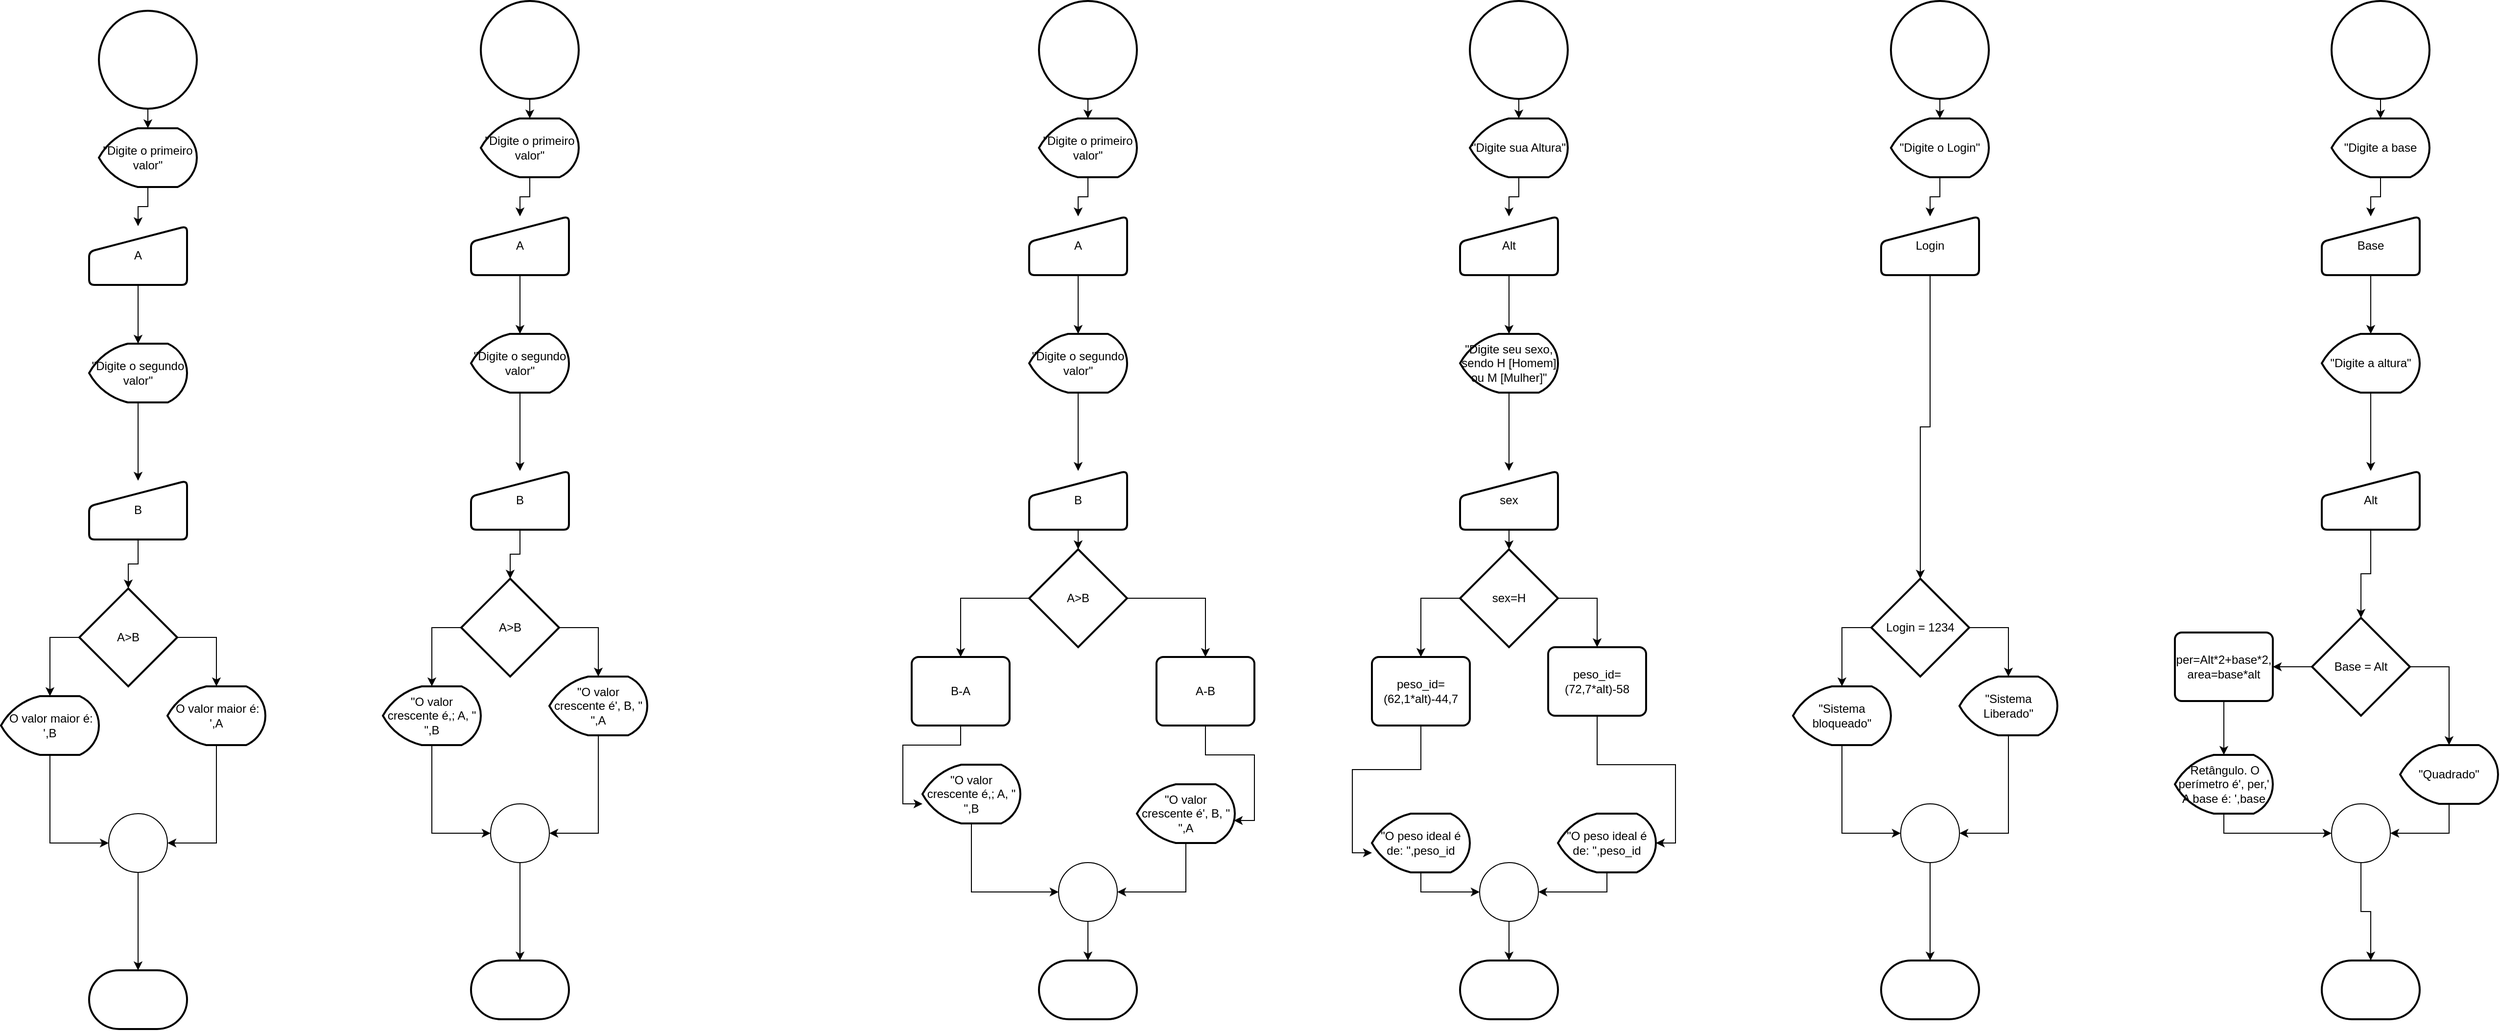 <mxfile version="23.1.7" type="device">
  <diagram name="Página-1" id="fMDDbwUdjOjzh3u4WXqr">
    <mxGraphModel dx="1674" dy="1941" grid="1" gridSize="10" guides="1" tooltips="1" connect="1" arrows="1" fold="1" page="1" pageScale="1" pageWidth="827" pageHeight="1169" math="0" shadow="0">
      <root>
        <mxCell id="0" />
        <mxCell id="1" parent="0" />
        <mxCell id="_x3JNgybKmxFGvnp2Syr-14" style="edgeStyle=orthogonalEdgeStyle;rounded=0;orthogonalLoop=1;jettySize=auto;html=1;" edge="1" parent="1" source="_x3JNgybKmxFGvnp2Syr-3" target="_x3JNgybKmxFGvnp2Syr-4">
          <mxGeometry relative="1" as="geometry" />
        </mxCell>
        <mxCell id="_x3JNgybKmxFGvnp2Syr-3" value="" style="strokeWidth=2;html=1;shape=mxgraph.flowchart.start_2;whiteSpace=wrap;" vertex="1" parent="1">
          <mxGeometry x="300" y="10" width="100" height="100" as="geometry" />
        </mxCell>
        <mxCell id="_x3JNgybKmxFGvnp2Syr-15" style="edgeStyle=orthogonalEdgeStyle;rounded=0;orthogonalLoop=1;jettySize=auto;html=1;entryX=0.5;entryY=0;entryDx=0;entryDy=0;exitX=0.5;exitY=1;exitDx=0;exitDy=0;exitPerimeter=0;" edge="1" parent="1" source="_x3JNgybKmxFGvnp2Syr-4" target="_x3JNgybKmxFGvnp2Syr-5">
          <mxGeometry relative="1" as="geometry" />
        </mxCell>
        <mxCell id="_x3JNgybKmxFGvnp2Syr-4" value="&quot;Digite o primeiro valor&quot;" style="strokeWidth=2;html=1;shape=mxgraph.flowchart.display;whiteSpace=wrap;" vertex="1" parent="1">
          <mxGeometry x="300" y="130" width="100" height="60" as="geometry" />
        </mxCell>
        <mxCell id="_x3JNgybKmxFGvnp2Syr-16" style="edgeStyle=orthogonalEdgeStyle;rounded=0;orthogonalLoop=1;jettySize=auto;html=1;exitX=0.5;exitY=1;exitDx=0;exitDy=0;" edge="1" parent="1" source="_x3JNgybKmxFGvnp2Syr-5" target="_x3JNgybKmxFGvnp2Syr-6">
          <mxGeometry relative="1" as="geometry" />
        </mxCell>
        <mxCell id="_x3JNgybKmxFGvnp2Syr-5" value="A" style="html=1;strokeWidth=2;shape=manualInput;whiteSpace=wrap;rounded=1;size=26;arcSize=11;" vertex="1" parent="1">
          <mxGeometry x="290" y="230" width="100" height="60" as="geometry" />
        </mxCell>
        <mxCell id="_x3JNgybKmxFGvnp2Syr-17" style="edgeStyle=orthogonalEdgeStyle;rounded=0;orthogonalLoop=1;jettySize=auto;html=1;entryX=0.5;entryY=0;entryDx=0;entryDy=0;exitX=0.5;exitY=1;exitDx=0;exitDy=0;exitPerimeter=0;" edge="1" parent="1" source="_x3JNgybKmxFGvnp2Syr-6" target="_x3JNgybKmxFGvnp2Syr-7">
          <mxGeometry relative="1" as="geometry" />
        </mxCell>
        <mxCell id="_x3JNgybKmxFGvnp2Syr-6" value="&quot;Digite o segundo &lt;br&gt;valor&quot;" style="strokeWidth=2;html=1;shape=mxgraph.flowchart.display;whiteSpace=wrap;" vertex="1" parent="1">
          <mxGeometry x="290" y="350" width="100" height="60" as="geometry" />
        </mxCell>
        <mxCell id="_x3JNgybKmxFGvnp2Syr-7" value="B" style="html=1;strokeWidth=2;shape=manualInput;whiteSpace=wrap;rounded=1;size=26;arcSize=11;" vertex="1" parent="1">
          <mxGeometry x="290" y="490" width="100" height="60" as="geometry" />
        </mxCell>
        <mxCell id="_x3JNgybKmxFGvnp2Syr-8" value="A&amp;gt;B" style="strokeWidth=2;html=1;shape=mxgraph.flowchart.decision;whiteSpace=wrap;" vertex="1" parent="1">
          <mxGeometry x="280" y="600" width="100" height="100" as="geometry" />
        </mxCell>
        <mxCell id="_x3JNgybKmxFGvnp2Syr-9" value="&#39;O valor maior é: &#39;,A" style="strokeWidth=2;html=1;shape=mxgraph.flowchart.display;whiteSpace=wrap;" vertex="1" parent="1">
          <mxGeometry x="370" y="700" width="100" height="60" as="geometry" />
        </mxCell>
        <mxCell id="_x3JNgybKmxFGvnp2Syr-10" value="&#39;O valor maior é: &#39;,B" style="strokeWidth=2;html=1;shape=mxgraph.flowchart.display;whiteSpace=wrap;" vertex="1" parent="1">
          <mxGeometry x="200" y="710" width="100" height="60" as="geometry" />
        </mxCell>
        <mxCell id="_x3JNgybKmxFGvnp2Syr-23" style="edgeStyle=orthogonalEdgeStyle;rounded=0;orthogonalLoop=1;jettySize=auto;html=1;" edge="1" parent="1" source="_x3JNgybKmxFGvnp2Syr-11" target="_x3JNgybKmxFGvnp2Syr-12">
          <mxGeometry relative="1" as="geometry" />
        </mxCell>
        <mxCell id="_x3JNgybKmxFGvnp2Syr-11" value="" style="verticalLabelPosition=bottom;verticalAlign=top;html=1;shape=mxgraph.flowchart.on-page_reference;" vertex="1" parent="1">
          <mxGeometry x="310" y="830" width="60" height="60" as="geometry" />
        </mxCell>
        <mxCell id="_x3JNgybKmxFGvnp2Syr-12" value="" style="strokeWidth=2;html=1;shape=mxgraph.flowchart.terminator;whiteSpace=wrap;" vertex="1" parent="1">
          <mxGeometry x="290" y="990" width="100" height="60" as="geometry" />
        </mxCell>
        <mxCell id="_x3JNgybKmxFGvnp2Syr-18" style="edgeStyle=orthogonalEdgeStyle;rounded=0;orthogonalLoop=1;jettySize=auto;html=1;entryX=0.5;entryY=0;entryDx=0;entryDy=0;entryPerimeter=0;" edge="1" parent="1" source="_x3JNgybKmxFGvnp2Syr-7" target="_x3JNgybKmxFGvnp2Syr-8">
          <mxGeometry relative="1" as="geometry" />
        </mxCell>
        <mxCell id="_x3JNgybKmxFGvnp2Syr-19" style="edgeStyle=orthogonalEdgeStyle;rounded=0;orthogonalLoop=1;jettySize=auto;html=1;entryX=0.5;entryY=0;entryDx=0;entryDy=0;entryPerimeter=0;exitX=0;exitY=0.5;exitDx=0;exitDy=0;exitPerimeter=0;" edge="1" parent="1" source="_x3JNgybKmxFGvnp2Syr-8" target="_x3JNgybKmxFGvnp2Syr-10">
          <mxGeometry relative="1" as="geometry" />
        </mxCell>
        <mxCell id="_x3JNgybKmxFGvnp2Syr-20" style="edgeStyle=orthogonalEdgeStyle;rounded=0;orthogonalLoop=1;jettySize=auto;html=1;entryX=0.5;entryY=0;entryDx=0;entryDy=0;entryPerimeter=0;exitX=1;exitY=0.5;exitDx=0;exitDy=0;exitPerimeter=0;" edge="1" parent="1" source="_x3JNgybKmxFGvnp2Syr-8" target="_x3JNgybKmxFGvnp2Syr-9">
          <mxGeometry relative="1" as="geometry" />
        </mxCell>
        <mxCell id="_x3JNgybKmxFGvnp2Syr-21" style="edgeStyle=orthogonalEdgeStyle;rounded=0;orthogonalLoop=1;jettySize=auto;html=1;entryX=1;entryY=0.5;entryDx=0;entryDy=0;entryPerimeter=0;exitX=0.5;exitY=1;exitDx=0;exitDy=0;exitPerimeter=0;" edge="1" parent="1" source="_x3JNgybKmxFGvnp2Syr-9" target="_x3JNgybKmxFGvnp2Syr-11">
          <mxGeometry relative="1" as="geometry" />
        </mxCell>
        <mxCell id="_x3JNgybKmxFGvnp2Syr-22" style="edgeStyle=orthogonalEdgeStyle;rounded=0;orthogonalLoop=1;jettySize=auto;html=1;entryX=0;entryY=0.5;entryDx=0;entryDy=0;entryPerimeter=0;exitX=0.5;exitY=1;exitDx=0;exitDy=0;exitPerimeter=0;" edge="1" parent="1" source="_x3JNgybKmxFGvnp2Syr-10" target="_x3JNgybKmxFGvnp2Syr-11">
          <mxGeometry relative="1" as="geometry" />
        </mxCell>
        <mxCell id="_x3JNgybKmxFGvnp2Syr-26" style="edgeStyle=orthogonalEdgeStyle;rounded=0;orthogonalLoop=1;jettySize=auto;html=1;" edge="1" parent="1" source="_x3JNgybKmxFGvnp2Syr-27" target="_x3JNgybKmxFGvnp2Syr-29">
          <mxGeometry relative="1" as="geometry" />
        </mxCell>
        <mxCell id="_x3JNgybKmxFGvnp2Syr-27" value="" style="strokeWidth=2;html=1;shape=mxgraph.flowchart.start_2;whiteSpace=wrap;" vertex="1" parent="1">
          <mxGeometry x="690" width="100" height="100" as="geometry" />
        </mxCell>
        <mxCell id="_x3JNgybKmxFGvnp2Syr-28" style="edgeStyle=orthogonalEdgeStyle;rounded=0;orthogonalLoop=1;jettySize=auto;html=1;entryX=0.5;entryY=0;entryDx=0;entryDy=0;exitX=0.5;exitY=1;exitDx=0;exitDy=0;exitPerimeter=0;" edge="1" parent="1" source="_x3JNgybKmxFGvnp2Syr-29" target="_x3JNgybKmxFGvnp2Syr-31">
          <mxGeometry relative="1" as="geometry" />
        </mxCell>
        <mxCell id="_x3JNgybKmxFGvnp2Syr-29" value="&quot;Digite o primeiro valor&quot;" style="strokeWidth=2;html=1;shape=mxgraph.flowchart.display;whiteSpace=wrap;" vertex="1" parent="1">
          <mxGeometry x="690" y="120" width="100" height="60" as="geometry" />
        </mxCell>
        <mxCell id="_x3JNgybKmxFGvnp2Syr-30" style="edgeStyle=orthogonalEdgeStyle;rounded=0;orthogonalLoop=1;jettySize=auto;html=1;exitX=0.5;exitY=1;exitDx=0;exitDy=0;" edge="1" parent="1" source="_x3JNgybKmxFGvnp2Syr-31" target="_x3JNgybKmxFGvnp2Syr-33">
          <mxGeometry relative="1" as="geometry" />
        </mxCell>
        <mxCell id="_x3JNgybKmxFGvnp2Syr-31" value="A" style="html=1;strokeWidth=2;shape=manualInput;whiteSpace=wrap;rounded=1;size=26;arcSize=11;" vertex="1" parent="1">
          <mxGeometry x="680" y="220" width="100" height="60" as="geometry" />
        </mxCell>
        <mxCell id="_x3JNgybKmxFGvnp2Syr-32" style="edgeStyle=orthogonalEdgeStyle;rounded=0;orthogonalLoop=1;jettySize=auto;html=1;entryX=0.5;entryY=0;entryDx=0;entryDy=0;exitX=0.5;exitY=1;exitDx=0;exitDy=0;exitPerimeter=0;" edge="1" parent="1" source="_x3JNgybKmxFGvnp2Syr-33" target="_x3JNgybKmxFGvnp2Syr-34">
          <mxGeometry relative="1" as="geometry" />
        </mxCell>
        <mxCell id="_x3JNgybKmxFGvnp2Syr-33" value="&quot;Digite o segundo &lt;br&gt;valor&quot;" style="strokeWidth=2;html=1;shape=mxgraph.flowchart.display;whiteSpace=wrap;" vertex="1" parent="1">
          <mxGeometry x="680" y="340" width="100" height="60" as="geometry" />
        </mxCell>
        <mxCell id="_x3JNgybKmxFGvnp2Syr-34" value="B" style="html=1;strokeWidth=2;shape=manualInput;whiteSpace=wrap;rounded=1;size=26;arcSize=11;" vertex="1" parent="1">
          <mxGeometry x="680" y="480" width="100" height="60" as="geometry" />
        </mxCell>
        <mxCell id="_x3JNgybKmxFGvnp2Syr-35" value="A&amp;gt;B" style="strokeWidth=2;html=1;shape=mxgraph.flowchart.decision;whiteSpace=wrap;" vertex="1" parent="1">
          <mxGeometry x="670" y="590" width="100" height="100" as="geometry" />
        </mxCell>
        <mxCell id="_x3JNgybKmxFGvnp2Syr-36" value="&quot;O valor crescente é&#39;, B, &quot; &quot;,A" style="strokeWidth=2;html=1;shape=mxgraph.flowchart.display;whiteSpace=wrap;" vertex="1" parent="1">
          <mxGeometry x="760" y="690" width="100" height="60" as="geometry" />
        </mxCell>
        <mxCell id="_x3JNgybKmxFGvnp2Syr-37" value="&quot;O valor crescente é,; A, &quot; &quot;,B" style="strokeWidth=2;html=1;shape=mxgraph.flowchart.display;whiteSpace=wrap;" vertex="1" parent="1">
          <mxGeometry x="590" y="700" width="100" height="60" as="geometry" />
        </mxCell>
        <mxCell id="_x3JNgybKmxFGvnp2Syr-38" style="edgeStyle=orthogonalEdgeStyle;rounded=0;orthogonalLoop=1;jettySize=auto;html=1;" edge="1" parent="1" source="_x3JNgybKmxFGvnp2Syr-39" target="_x3JNgybKmxFGvnp2Syr-40">
          <mxGeometry relative="1" as="geometry" />
        </mxCell>
        <mxCell id="_x3JNgybKmxFGvnp2Syr-39" value="" style="verticalLabelPosition=bottom;verticalAlign=top;html=1;shape=mxgraph.flowchart.on-page_reference;" vertex="1" parent="1">
          <mxGeometry x="700" y="820" width="60" height="60" as="geometry" />
        </mxCell>
        <mxCell id="_x3JNgybKmxFGvnp2Syr-40" value="" style="strokeWidth=2;html=1;shape=mxgraph.flowchart.terminator;whiteSpace=wrap;" vertex="1" parent="1">
          <mxGeometry x="680" y="980" width="100" height="60" as="geometry" />
        </mxCell>
        <mxCell id="_x3JNgybKmxFGvnp2Syr-41" style="edgeStyle=orthogonalEdgeStyle;rounded=0;orthogonalLoop=1;jettySize=auto;html=1;entryX=0.5;entryY=0;entryDx=0;entryDy=0;entryPerimeter=0;" edge="1" parent="1" source="_x3JNgybKmxFGvnp2Syr-34" target="_x3JNgybKmxFGvnp2Syr-35">
          <mxGeometry relative="1" as="geometry" />
        </mxCell>
        <mxCell id="_x3JNgybKmxFGvnp2Syr-42" style="edgeStyle=orthogonalEdgeStyle;rounded=0;orthogonalLoop=1;jettySize=auto;html=1;entryX=0.5;entryY=0;entryDx=0;entryDy=0;entryPerimeter=0;exitX=0;exitY=0.5;exitDx=0;exitDy=0;exitPerimeter=0;" edge="1" parent="1" source="_x3JNgybKmxFGvnp2Syr-35" target="_x3JNgybKmxFGvnp2Syr-37">
          <mxGeometry relative="1" as="geometry" />
        </mxCell>
        <mxCell id="_x3JNgybKmxFGvnp2Syr-43" style="edgeStyle=orthogonalEdgeStyle;rounded=0;orthogonalLoop=1;jettySize=auto;html=1;entryX=0.5;entryY=0;entryDx=0;entryDy=0;entryPerimeter=0;exitX=1;exitY=0.5;exitDx=0;exitDy=0;exitPerimeter=0;" edge="1" parent="1" source="_x3JNgybKmxFGvnp2Syr-35" target="_x3JNgybKmxFGvnp2Syr-36">
          <mxGeometry relative="1" as="geometry" />
        </mxCell>
        <mxCell id="_x3JNgybKmxFGvnp2Syr-44" style="edgeStyle=orthogonalEdgeStyle;rounded=0;orthogonalLoop=1;jettySize=auto;html=1;entryX=1;entryY=0.5;entryDx=0;entryDy=0;entryPerimeter=0;exitX=0.5;exitY=1;exitDx=0;exitDy=0;exitPerimeter=0;" edge="1" parent="1" source="_x3JNgybKmxFGvnp2Syr-36" target="_x3JNgybKmxFGvnp2Syr-39">
          <mxGeometry relative="1" as="geometry" />
        </mxCell>
        <mxCell id="_x3JNgybKmxFGvnp2Syr-45" style="edgeStyle=orthogonalEdgeStyle;rounded=0;orthogonalLoop=1;jettySize=auto;html=1;entryX=0;entryY=0.5;entryDx=0;entryDy=0;entryPerimeter=0;exitX=0.5;exitY=1;exitDx=0;exitDy=0;exitPerimeter=0;" edge="1" parent="1" source="_x3JNgybKmxFGvnp2Syr-37" target="_x3JNgybKmxFGvnp2Syr-39">
          <mxGeometry relative="1" as="geometry" />
        </mxCell>
        <mxCell id="_x3JNgybKmxFGvnp2Syr-46" style="edgeStyle=orthogonalEdgeStyle;rounded=0;orthogonalLoop=1;jettySize=auto;html=1;" edge="1" parent="1" source="_x3JNgybKmxFGvnp2Syr-47" target="_x3JNgybKmxFGvnp2Syr-49">
          <mxGeometry relative="1" as="geometry" />
        </mxCell>
        <mxCell id="_x3JNgybKmxFGvnp2Syr-47" value="" style="strokeWidth=2;html=1;shape=mxgraph.flowchart.start_2;whiteSpace=wrap;" vertex="1" parent="1">
          <mxGeometry x="1260" width="100" height="100" as="geometry" />
        </mxCell>
        <mxCell id="_x3JNgybKmxFGvnp2Syr-48" style="edgeStyle=orthogonalEdgeStyle;rounded=0;orthogonalLoop=1;jettySize=auto;html=1;entryX=0.5;entryY=0;entryDx=0;entryDy=0;exitX=0.5;exitY=1;exitDx=0;exitDy=0;exitPerimeter=0;" edge="1" parent="1" source="_x3JNgybKmxFGvnp2Syr-49" target="_x3JNgybKmxFGvnp2Syr-51">
          <mxGeometry relative="1" as="geometry" />
        </mxCell>
        <mxCell id="_x3JNgybKmxFGvnp2Syr-49" value="&quot;Digite o primeiro valor&quot;" style="strokeWidth=2;html=1;shape=mxgraph.flowchart.display;whiteSpace=wrap;" vertex="1" parent="1">
          <mxGeometry x="1260" y="120" width="100" height="60" as="geometry" />
        </mxCell>
        <mxCell id="_x3JNgybKmxFGvnp2Syr-50" style="edgeStyle=orthogonalEdgeStyle;rounded=0;orthogonalLoop=1;jettySize=auto;html=1;exitX=0.5;exitY=1;exitDx=0;exitDy=0;" edge="1" parent="1" source="_x3JNgybKmxFGvnp2Syr-51" target="_x3JNgybKmxFGvnp2Syr-53">
          <mxGeometry relative="1" as="geometry" />
        </mxCell>
        <mxCell id="_x3JNgybKmxFGvnp2Syr-51" value="A" style="html=1;strokeWidth=2;shape=manualInput;whiteSpace=wrap;rounded=1;size=26;arcSize=11;" vertex="1" parent="1">
          <mxGeometry x="1250" y="220" width="100" height="60" as="geometry" />
        </mxCell>
        <mxCell id="_x3JNgybKmxFGvnp2Syr-52" style="edgeStyle=orthogonalEdgeStyle;rounded=0;orthogonalLoop=1;jettySize=auto;html=1;entryX=0.5;entryY=0;entryDx=0;entryDy=0;exitX=0.5;exitY=1;exitDx=0;exitDy=0;exitPerimeter=0;" edge="1" parent="1" source="_x3JNgybKmxFGvnp2Syr-53" target="_x3JNgybKmxFGvnp2Syr-54">
          <mxGeometry relative="1" as="geometry" />
        </mxCell>
        <mxCell id="_x3JNgybKmxFGvnp2Syr-53" value="&quot;Digite o segundo &lt;br&gt;valor&quot;" style="strokeWidth=2;html=1;shape=mxgraph.flowchart.display;whiteSpace=wrap;" vertex="1" parent="1">
          <mxGeometry x="1250" y="340" width="100" height="60" as="geometry" />
        </mxCell>
        <mxCell id="_x3JNgybKmxFGvnp2Syr-54" value="B" style="html=1;strokeWidth=2;shape=manualInput;whiteSpace=wrap;rounded=1;size=26;arcSize=11;" vertex="1" parent="1">
          <mxGeometry x="1250" y="480" width="100" height="60" as="geometry" />
        </mxCell>
        <mxCell id="_x3JNgybKmxFGvnp2Syr-55" value="A&amp;gt;B" style="strokeWidth=2;html=1;shape=mxgraph.flowchart.decision;whiteSpace=wrap;" vertex="1" parent="1">
          <mxGeometry x="1250" y="560" width="100" height="100" as="geometry" />
        </mxCell>
        <mxCell id="_x3JNgybKmxFGvnp2Syr-56" value="&quot;O valor crescente é&#39;, B, &quot; &quot;,A" style="strokeWidth=2;html=1;shape=mxgraph.flowchart.display;whiteSpace=wrap;" vertex="1" parent="1">
          <mxGeometry x="1360" y="800" width="100" height="60" as="geometry" />
        </mxCell>
        <mxCell id="_x3JNgybKmxFGvnp2Syr-57" value="&quot;O valor crescente é,; A, &quot; &quot;,B" style="strokeWidth=2;html=1;shape=mxgraph.flowchart.display;whiteSpace=wrap;" vertex="1" parent="1">
          <mxGeometry x="1141" y="780" width="100" height="60" as="geometry" />
        </mxCell>
        <mxCell id="_x3JNgybKmxFGvnp2Syr-58" style="edgeStyle=orthogonalEdgeStyle;rounded=0;orthogonalLoop=1;jettySize=auto;html=1;" edge="1" parent="1" source="_x3JNgybKmxFGvnp2Syr-59" target="_x3JNgybKmxFGvnp2Syr-60">
          <mxGeometry relative="1" as="geometry" />
        </mxCell>
        <mxCell id="_x3JNgybKmxFGvnp2Syr-59" value="" style="verticalLabelPosition=bottom;verticalAlign=top;html=1;shape=mxgraph.flowchart.on-page_reference;" vertex="1" parent="1">
          <mxGeometry x="1280" y="880" width="60" height="60" as="geometry" />
        </mxCell>
        <mxCell id="_x3JNgybKmxFGvnp2Syr-60" value="" style="strokeWidth=2;html=1;shape=mxgraph.flowchart.terminator;whiteSpace=wrap;" vertex="1" parent="1">
          <mxGeometry x="1260" y="980" width="100" height="60" as="geometry" />
        </mxCell>
        <mxCell id="_x3JNgybKmxFGvnp2Syr-61" style="edgeStyle=orthogonalEdgeStyle;rounded=0;orthogonalLoop=1;jettySize=auto;html=1;entryX=0.5;entryY=0;entryDx=0;entryDy=0;entryPerimeter=0;" edge="1" parent="1" source="_x3JNgybKmxFGvnp2Syr-54" target="_x3JNgybKmxFGvnp2Syr-55">
          <mxGeometry relative="1" as="geometry" />
        </mxCell>
        <mxCell id="_x3JNgybKmxFGvnp2Syr-62" style="edgeStyle=orthogonalEdgeStyle;rounded=0;orthogonalLoop=1;jettySize=auto;html=1;entryX=0.5;entryY=0;entryDx=0;entryDy=0;exitX=0;exitY=0.5;exitDx=0;exitDy=0;exitPerimeter=0;" edge="1" parent="1" source="_x3JNgybKmxFGvnp2Syr-55" target="_x3JNgybKmxFGvnp2Syr-67">
          <mxGeometry relative="1" as="geometry" />
        </mxCell>
        <mxCell id="_x3JNgybKmxFGvnp2Syr-63" style="edgeStyle=orthogonalEdgeStyle;rounded=0;orthogonalLoop=1;jettySize=auto;html=1;entryX=0.5;entryY=0;entryDx=0;entryDy=0;exitX=1;exitY=0.5;exitDx=0;exitDy=0;exitPerimeter=0;" edge="1" parent="1" source="_x3JNgybKmxFGvnp2Syr-55" target="_x3JNgybKmxFGvnp2Syr-66">
          <mxGeometry relative="1" as="geometry" />
        </mxCell>
        <mxCell id="_x3JNgybKmxFGvnp2Syr-64" style="edgeStyle=orthogonalEdgeStyle;rounded=0;orthogonalLoop=1;jettySize=auto;html=1;entryX=1;entryY=0.5;entryDx=0;entryDy=0;entryPerimeter=0;exitX=0.5;exitY=1;exitDx=0;exitDy=0;exitPerimeter=0;" edge="1" parent="1" source="_x3JNgybKmxFGvnp2Syr-56" target="_x3JNgybKmxFGvnp2Syr-59">
          <mxGeometry relative="1" as="geometry" />
        </mxCell>
        <mxCell id="_x3JNgybKmxFGvnp2Syr-65" style="edgeStyle=orthogonalEdgeStyle;rounded=0;orthogonalLoop=1;jettySize=auto;html=1;entryX=0;entryY=0.5;entryDx=0;entryDy=0;entryPerimeter=0;exitX=0.5;exitY=1;exitDx=0;exitDy=0;exitPerimeter=0;" edge="1" parent="1" source="_x3JNgybKmxFGvnp2Syr-57" target="_x3JNgybKmxFGvnp2Syr-59">
          <mxGeometry relative="1" as="geometry" />
        </mxCell>
        <mxCell id="_x3JNgybKmxFGvnp2Syr-66" value="A-B" style="rounded=1;whiteSpace=wrap;html=1;absoluteArcSize=1;arcSize=14;strokeWidth=2;" vertex="1" parent="1">
          <mxGeometry x="1380" y="670" width="100" height="70" as="geometry" />
        </mxCell>
        <mxCell id="_x3JNgybKmxFGvnp2Syr-67" value="B-A" style="rounded=1;whiteSpace=wrap;html=1;absoluteArcSize=1;arcSize=14;strokeWidth=2;" vertex="1" parent="1">
          <mxGeometry x="1130" y="670" width="100" height="70" as="geometry" />
        </mxCell>
        <mxCell id="_x3JNgybKmxFGvnp2Syr-68" style="edgeStyle=orthogonalEdgeStyle;rounded=0;orthogonalLoop=1;jettySize=auto;html=1;entryX=0.99;entryY=0.617;entryDx=0;entryDy=0;entryPerimeter=0;exitX=0.5;exitY=1;exitDx=0;exitDy=0;" edge="1" parent="1" source="_x3JNgybKmxFGvnp2Syr-66" target="_x3JNgybKmxFGvnp2Syr-56">
          <mxGeometry relative="1" as="geometry" />
        </mxCell>
        <mxCell id="_x3JNgybKmxFGvnp2Syr-70" style="edgeStyle=orthogonalEdgeStyle;rounded=0;orthogonalLoop=1;jettySize=auto;html=1;entryX=0;entryY=0.667;entryDx=0;entryDy=0;entryPerimeter=0;" edge="1" parent="1" source="_x3JNgybKmxFGvnp2Syr-67" target="_x3JNgybKmxFGvnp2Syr-57">
          <mxGeometry relative="1" as="geometry" />
        </mxCell>
        <mxCell id="_x3JNgybKmxFGvnp2Syr-71" style="edgeStyle=orthogonalEdgeStyle;rounded=0;orthogonalLoop=1;jettySize=auto;html=1;" edge="1" parent="1" source="_x3JNgybKmxFGvnp2Syr-72" target="_x3JNgybKmxFGvnp2Syr-74">
          <mxGeometry relative="1" as="geometry" />
        </mxCell>
        <mxCell id="_x3JNgybKmxFGvnp2Syr-72" value="" style="strokeWidth=2;html=1;shape=mxgraph.flowchart.start_2;whiteSpace=wrap;" vertex="1" parent="1">
          <mxGeometry x="1700" width="100" height="100" as="geometry" />
        </mxCell>
        <mxCell id="_x3JNgybKmxFGvnp2Syr-73" style="edgeStyle=orthogonalEdgeStyle;rounded=0;orthogonalLoop=1;jettySize=auto;html=1;entryX=0.5;entryY=0;entryDx=0;entryDy=0;exitX=0.5;exitY=1;exitDx=0;exitDy=0;exitPerimeter=0;" edge="1" parent="1" source="_x3JNgybKmxFGvnp2Syr-74" target="_x3JNgybKmxFGvnp2Syr-76">
          <mxGeometry relative="1" as="geometry" />
        </mxCell>
        <mxCell id="_x3JNgybKmxFGvnp2Syr-74" value="&quot;Digite sua Altura&quot;" style="strokeWidth=2;html=1;shape=mxgraph.flowchart.display;whiteSpace=wrap;" vertex="1" parent="1">
          <mxGeometry x="1700" y="120" width="100" height="60" as="geometry" />
        </mxCell>
        <mxCell id="_x3JNgybKmxFGvnp2Syr-75" style="edgeStyle=orthogonalEdgeStyle;rounded=0;orthogonalLoop=1;jettySize=auto;html=1;exitX=0.5;exitY=1;exitDx=0;exitDy=0;" edge="1" parent="1" source="_x3JNgybKmxFGvnp2Syr-76" target="_x3JNgybKmxFGvnp2Syr-78">
          <mxGeometry relative="1" as="geometry" />
        </mxCell>
        <mxCell id="_x3JNgybKmxFGvnp2Syr-76" value="Alt" style="html=1;strokeWidth=2;shape=manualInput;whiteSpace=wrap;rounded=1;size=26;arcSize=11;" vertex="1" parent="1">
          <mxGeometry x="1690" y="220" width="100" height="60" as="geometry" />
        </mxCell>
        <mxCell id="_x3JNgybKmxFGvnp2Syr-77" style="edgeStyle=orthogonalEdgeStyle;rounded=0;orthogonalLoop=1;jettySize=auto;html=1;entryX=0.5;entryY=0;entryDx=0;entryDy=0;exitX=0.5;exitY=1;exitDx=0;exitDy=0;exitPerimeter=0;" edge="1" parent="1" source="_x3JNgybKmxFGvnp2Syr-78" target="_x3JNgybKmxFGvnp2Syr-79">
          <mxGeometry relative="1" as="geometry" />
        </mxCell>
        <mxCell id="_x3JNgybKmxFGvnp2Syr-78" value="&quot;Digite seu sexo, sendo H [Homem] ou M [Mulher]&quot;" style="strokeWidth=2;html=1;shape=mxgraph.flowchart.display;whiteSpace=wrap;" vertex="1" parent="1">
          <mxGeometry x="1690" y="340" width="100" height="60" as="geometry" />
        </mxCell>
        <mxCell id="_x3JNgybKmxFGvnp2Syr-79" value="sex" style="html=1;strokeWidth=2;shape=manualInput;whiteSpace=wrap;rounded=1;size=26;arcSize=11;" vertex="1" parent="1">
          <mxGeometry x="1690" y="480" width="100" height="60" as="geometry" />
        </mxCell>
        <mxCell id="_x3JNgybKmxFGvnp2Syr-80" value="sex=H" style="strokeWidth=2;html=1;shape=mxgraph.flowchart.decision;whiteSpace=wrap;" vertex="1" parent="1">
          <mxGeometry x="1690" y="560" width="100" height="100" as="geometry" />
        </mxCell>
        <mxCell id="_x3JNgybKmxFGvnp2Syr-81" value="&quot;O peso ideal é de: &quot;,peso_id" style="strokeWidth=2;html=1;shape=mxgraph.flowchart.display;whiteSpace=wrap;" vertex="1" parent="1">
          <mxGeometry x="1790" y="830" width="100" height="60" as="geometry" />
        </mxCell>
        <mxCell id="_x3JNgybKmxFGvnp2Syr-82" value="&quot;O peso ideal é de: &quot;,peso_id" style="strokeWidth=2;html=1;shape=mxgraph.flowchart.display;whiteSpace=wrap;" vertex="1" parent="1">
          <mxGeometry x="1600" y="830" width="100" height="60" as="geometry" />
        </mxCell>
        <mxCell id="_x3JNgybKmxFGvnp2Syr-83" style="edgeStyle=orthogonalEdgeStyle;rounded=0;orthogonalLoop=1;jettySize=auto;html=1;" edge="1" parent="1" source="_x3JNgybKmxFGvnp2Syr-84" target="_x3JNgybKmxFGvnp2Syr-85">
          <mxGeometry relative="1" as="geometry" />
        </mxCell>
        <mxCell id="_x3JNgybKmxFGvnp2Syr-84" value="" style="verticalLabelPosition=bottom;verticalAlign=top;html=1;shape=mxgraph.flowchart.on-page_reference;" vertex="1" parent="1">
          <mxGeometry x="1710" y="880" width="60" height="60" as="geometry" />
        </mxCell>
        <mxCell id="_x3JNgybKmxFGvnp2Syr-85" value="" style="strokeWidth=2;html=1;shape=mxgraph.flowchart.terminator;whiteSpace=wrap;" vertex="1" parent="1">
          <mxGeometry x="1690" y="980" width="100" height="60" as="geometry" />
        </mxCell>
        <mxCell id="_x3JNgybKmxFGvnp2Syr-86" style="edgeStyle=orthogonalEdgeStyle;rounded=0;orthogonalLoop=1;jettySize=auto;html=1;entryX=0.5;entryY=0;entryDx=0;entryDy=0;entryPerimeter=0;" edge="1" parent="1" source="_x3JNgybKmxFGvnp2Syr-79" target="_x3JNgybKmxFGvnp2Syr-80">
          <mxGeometry relative="1" as="geometry" />
        </mxCell>
        <mxCell id="_x3JNgybKmxFGvnp2Syr-87" style="edgeStyle=orthogonalEdgeStyle;rounded=0;orthogonalLoop=1;jettySize=auto;html=1;entryX=0.5;entryY=0;entryDx=0;entryDy=0;exitX=0;exitY=0.5;exitDx=0;exitDy=0;exitPerimeter=0;" edge="1" parent="1" source="_x3JNgybKmxFGvnp2Syr-80" target="_x3JNgybKmxFGvnp2Syr-92">
          <mxGeometry relative="1" as="geometry" />
        </mxCell>
        <mxCell id="_x3JNgybKmxFGvnp2Syr-88" style="edgeStyle=orthogonalEdgeStyle;rounded=0;orthogonalLoop=1;jettySize=auto;html=1;entryX=0.5;entryY=0;entryDx=0;entryDy=0;exitX=1;exitY=0.5;exitDx=0;exitDy=0;exitPerimeter=0;" edge="1" parent="1" source="_x3JNgybKmxFGvnp2Syr-80" target="_x3JNgybKmxFGvnp2Syr-91">
          <mxGeometry relative="1" as="geometry" />
        </mxCell>
        <mxCell id="_x3JNgybKmxFGvnp2Syr-89" style="edgeStyle=orthogonalEdgeStyle;rounded=0;orthogonalLoop=1;jettySize=auto;html=1;entryX=1;entryY=0.5;entryDx=0;entryDy=0;entryPerimeter=0;exitX=0.5;exitY=1;exitDx=0;exitDy=0;exitPerimeter=0;" edge="1" parent="1" source="_x3JNgybKmxFGvnp2Syr-81" target="_x3JNgybKmxFGvnp2Syr-84">
          <mxGeometry relative="1" as="geometry" />
        </mxCell>
        <mxCell id="_x3JNgybKmxFGvnp2Syr-90" style="edgeStyle=orthogonalEdgeStyle;rounded=0;orthogonalLoop=1;jettySize=auto;html=1;entryX=0;entryY=0.5;entryDx=0;entryDy=0;entryPerimeter=0;exitX=0.5;exitY=1;exitDx=0;exitDy=0;exitPerimeter=0;" edge="1" parent="1" source="_x3JNgybKmxFGvnp2Syr-82" target="_x3JNgybKmxFGvnp2Syr-84">
          <mxGeometry relative="1" as="geometry" />
        </mxCell>
        <mxCell id="_x3JNgybKmxFGvnp2Syr-91" value="peso_id=(72,7*alt)-58" style="rounded=1;whiteSpace=wrap;html=1;absoluteArcSize=1;arcSize=14;strokeWidth=2;" vertex="1" parent="1">
          <mxGeometry x="1780" y="660" width="100" height="70" as="geometry" />
        </mxCell>
        <mxCell id="_x3JNgybKmxFGvnp2Syr-92" value="peso_id=(62,1*alt)-44,7" style="rounded=1;whiteSpace=wrap;html=1;absoluteArcSize=1;arcSize=14;strokeWidth=2;" vertex="1" parent="1">
          <mxGeometry x="1600" y="670" width="100" height="70" as="geometry" />
        </mxCell>
        <mxCell id="_x3JNgybKmxFGvnp2Syr-93" style="edgeStyle=orthogonalEdgeStyle;rounded=0;orthogonalLoop=1;jettySize=auto;html=1;entryX=1;entryY=0.5;entryDx=0;entryDy=0;entryPerimeter=0;" edge="1" parent="1" source="_x3JNgybKmxFGvnp2Syr-91" target="_x3JNgybKmxFGvnp2Syr-81">
          <mxGeometry relative="1" as="geometry" />
        </mxCell>
        <mxCell id="_x3JNgybKmxFGvnp2Syr-94" style="edgeStyle=orthogonalEdgeStyle;rounded=0;orthogonalLoop=1;jettySize=auto;html=1;entryX=0;entryY=0.667;entryDx=0;entryDy=0;entryPerimeter=0;" edge="1" parent="1" source="_x3JNgybKmxFGvnp2Syr-92" target="_x3JNgybKmxFGvnp2Syr-82">
          <mxGeometry relative="1" as="geometry" />
        </mxCell>
        <mxCell id="_x3JNgybKmxFGvnp2Syr-95" style="edgeStyle=orthogonalEdgeStyle;rounded=0;orthogonalLoop=1;jettySize=auto;html=1;" edge="1" parent="1" source="_x3JNgybKmxFGvnp2Syr-96" target="_x3JNgybKmxFGvnp2Syr-98">
          <mxGeometry relative="1" as="geometry" />
        </mxCell>
        <mxCell id="_x3JNgybKmxFGvnp2Syr-96" value="" style="strokeWidth=2;html=1;shape=mxgraph.flowchart.start_2;whiteSpace=wrap;" vertex="1" parent="1">
          <mxGeometry x="2580" width="100" height="100" as="geometry" />
        </mxCell>
        <mxCell id="_x3JNgybKmxFGvnp2Syr-97" style="edgeStyle=orthogonalEdgeStyle;rounded=0;orthogonalLoop=1;jettySize=auto;html=1;entryX=0.5;entryY=0;entryDx=0;entryDy=0;exitX=0.5;exitY=1;exitDx=0;exitDy=0;exitPerimeter=0;" edge="1" parent="1" source="_x3JNgybKmxFGvnp2Syr-98" target="_x3JNgybKmxFGvnp2Syr-100">
          <mxGeometry relative="1" as="geometry" />
        </mxCell>
        <mxCell id="_x3JNgybKmxFGvnp2Syr-98" value="&quot;Digite a base" style="strokeWidth=2;html=1;shape=mxgraph.flowchart.display;whiteSpace=wrap;" vertex="1" parent="1">
          <mxGeometry x="2580" y="120" width="100" height="60" as="geometry" />
        </mxCell>
        <mxCell id="_x3JNgybKmxFGvnp2Syr-99" style="edgeStyle=orthogonalEdgeStyle;rounded=0;orthogonalLoop=1;jettySize=auto;html=1;exitX=0.5;exitY=1;exitDx=0;exitDy=0;" edge="1" parent="1" source="_x3JNgybKmxFGvnp2Syr-100" target="_x3JNgybKmxFGvnp2Syr-102">
          <mxGeometry relative="1" as="geometry" />
        </mxCell>
        <mxCell id="_x3JNgybKmxFGvnp2Syr-100" value="Base" style="html=1;strokeWidth=2;shape=manualInput;whiteSpace=wrap;rounded=1;size=26;arcSize=11;" vertex="1" parent="1">
          <mxGeometry x="2570" y="220" width="100" height="60" as="geometry" />
        </mxCell>
        <mxCell id="_x3JNgybKmxFGvnp2Syr-101" style="edgeStyle=orthogonalEdgeStyle;rounded=0;orthogonalLoop=1;jettySize=auto;html=1;entryX=0.5;entryY=0;entryDx=0;entryDy=0;exitX=0.5;exitY=1;exitDx=0;exitDy=0;exitPerimeter=0;" edge="1" parent="1" source="_x3JNgybKmxFGvnp2Syr-102" target="_x3JNgybKmxFGvnp2Syr-103">
          <mxGeometry relative="1" as="geometry" />
        </mxCell>
        <mxCell id="_x3JNgybKmxFGvnp2Syr-102" value="&quot;Digite a altura&quot;" style="strokeWidth=2;html=1;shape=mxgraph.flowchart.display;whiteSpace=wrap;" vertex="1" parent="1">
          <mxGeometry x="2570" y="340" width="100" height="60" as="geometry" />
        </mxCell>
        <mxCell id="_x3JNgybKmxFGvnp2Syr-103" value="Alt" style="html=1;strokeWidth=2;shape=manualInput;whiteSpace=wrap;rounded=1;size=26;arcSize=11;" vertex="1" parent="1">
          <mxGeometry x="2570" y="480" width="100" height="60" as="geometry" />
        </mxCell>
        <mxCell id="_x3JNgybKmxFGvnp2Syr-104" value="Base = Alt" style="strokeWidth=2;html=1;shape=mxgraph.flowchart.decision;whiteSpace=wrap;" vertex="1" parent="1">
          <mxGeometry x="2560" y="630" width="100" height="100" as="geometry" />
        </mxCell>
        <mxCell id="_x3JNgybKmxFGvnp2Syr-105" value="&quot;Quadrado&quot;" style="strokeWidth=2;html=1;shape=mxgraph.flowchart.display;whiteSpace=wrap;" vertex="1" parent="1">
          <mxGeometry x="2650" y="760" width="100" height="60" as="geometry" />
        </mxCell>
        <mxCell id="_x3JNgybKmxFGvnp2Syr-106" value="&#39;Retângulo. O perímetro é&#39;, per,&#39; A base é: &#39;,base" style="strokeWidth=2;html=1;shape=mxgraph.flowchart.display;whiteSpace=wrap;" vertex="1" parent="1">
          <mxGeometry x="2420" y="770" width="100" height="60" as="geometry" />
        </mxCell>
        <mxCell id="_x3JNgybKmxFGvnp2Syr-107" style="edgeStyle=orthogonalEdgeStyle;rounded=0;orthogonalLoop=1;jettySize=auto;html=1;" edge="1" parent="1" source="_x3JNgybKmxFGvnp2Syr-108" target="_x3JNgybKmxFGvnp2Syr-109">
          <mxGeometry relative="1" as="geometry" />
        </mxCell>
        <mxCell id="_x3JNgybKmxFGvnp2Syr-108" value="" style="verticalLabelPosition=bottom;verticalAlign=top;html=1;shape=mxgraph.flowchart.on-page_reference;" vertex="1" parent="1">
          <mxGeometry x="2580" y="820" width="60" height="60" as="geometry" />
        </mxCell>
        <mxCell id="_x3JNgybKmxFGvnp2Syr-109" value="" style="strokeWidth=2;html=1;shape=mxgraph.flowchart.terminator;whiteSpace=wrap;" vertex="1" parent="1">
          <mxGeometry x="2570" y="980" width="100" height="60" as="geometry" />
        </mxCell>
        <mxCell id="_x3JNgybKmxFGvnp2Syr-110" style="edgeStyle=orthogonalEdgeStyle;rounded=0;orthogonalLoop=1;jettySize=auto;html=1;entryX=0.5;entryY=0;entryDx=0;entryDy=0;entryPerimeter=0;" edge="1" parent="1" source="_x3JNgybKmxFGvnp2Syr-103" target="_x3JNgybKmxFGvnp2Syr-104">
          <mxGeometry relative="1" as="geometry" />
        </mxCell>
        <mxCell id="_x3JNgybKmxFGvnp2Syr-111" style="edgeStyle=orthogonalEdgeStyle;rounded=0;orthogonalLoop=1;jettySize=auto;html=1;entryX=1;entryY=0.5;entryDx=0;entryDy=0;exitX=0;exitY=0.5;exitDx=0;exitDy=0;exitPerimeter=0;" edge="1" parent="1" source="_x3JNgybKmxFGvnp2Syr-104" target="_x3JNgybKmxFGvnp2Syr-136">
          <mxGeometry relative="1" as="geometry" />
        </mxCell>
        <mxCell id="_x3JNgybKmxFGvnp2Syr-112" style="edgeStyle=orthogonalEdgeStyle;rounded=0;orthogonalLoop=1;jettySize=auto;html=1;entryX=0.5;entryY=0;entryDx=0;entryDy=0;entryPerimeter=0;exitX=1;exitY=0.5;exitDx=0;exitDy=0;exitPerimeter=0;" edge="1" parent="1" source="_x3JNgybKmxFGvnp2Syr-104" target="_x3JNgybKmxFGvnp2Syr-105">
          <mxGeometry relative="1" as="geometry" />
        </mxCell>
        <mxCell id="_x3JNgybKmxFGvnp2Syr-113" style="edgeStyle=orthogonalEdgeStyle;rounded=0;orthogonalLoop=1;jettySize=auto;html=1;entryX=1;entryY=0.5;entryDx=0;entryDy=0;entryPerimeter=0;exitX=0.5;exitY=1;exitDx=0;exitDy=0;exitPerimeter=0;" edge="1" parent="1" source="_x3JNgybKmxFGvnp2Syr-105" target="_x3JNgybKmxFGvnp2Syr-108">
          <mxGeometry relative="1" as="geometry" />
        </mxCell>
        <mxCell id="_x3JNgybKmxFGvnp2Syr-114" style="edgeStyle=orthogonalEdgeStyle;rounded=0;orthogonalLoop=1;jettySize=auto;html=1;entryX=0;entryY=0.5;entryDx=0;entryDy=0;entryPerimeter=0;exitX=0.5;exitY=1;exitDx=0;exitDy=0;exitPerimeter=0;" edge="1" parent="1" source="_x3JNgybKmxFGvnp2Syr-106" target="_x3JNgybKmxFGvnp2Syr-108">
          <mxGeometry relative="1" as="geometry" />
        </mxCell>
        <mxCell id="_x3JNgybKmxFGvnp2Syr-115" style="edgeStyle=orthogonalEdgeStyle;rounded=0;orthogonalLoop=1;jettySize=auto;html=1;" edge="1" parent="1" source="_x3JNgybKmxFGvnp2Syr-116" target="_x3JNgybKmxFGvnp2Syr-118">
          <mxGeometry relative="1" as="geometry" />
        </mxCell>
        <mxCell id="_x3JNgybKmxFGvnp2Syr-116" value="" style="strokeWidth=2;html=1;shape=mxgraph.flowchart.start_2;whiteSpace=wrap;" vertex="1" parent="1">
          <mxGeometry x="2130" width="100" height="100" as="geometry" />
        </mxCell>
        <mxCell id="_x3JNgybKmxFGvnp2Syr-117" style="edgeStyle=orthogonalEdgeStyle;rounded=0;orthogonalLoop=1;jettySize=auto;html=1;entryX=0.5;entryY=0;entryDx=0;entryDy=0;exitX=0.5;exitY=1;exitDx=0;exitDy=0;exitPerimeter=0;" edge="1" parent="1" source="_x3JNgybKmxFGvnp2Syr-118" target="_x3JNgybKmxFGvnp2Syr-120">
          <mxGeometry relative="1" as="geometry" />
        </mxCell>
        <mxCell id="_x3JNgybKmxFGvnp2Syr-118" value="&quot;Digite o Login&quot;" style="strokeWidth=2;html=1;shape=mxgraph.flowchart.display;whiteSpace=wrap;" vertex="1" parent="1">
          <mxGeometry x="2130" y="120" width="100" height="60" as="geometry" />
        </mxCell>
        <mxCell id="_x3JNgybKmxFGvnp2Syr-120" value="Login" style="html=1;strokeWidth=2;shape=manualInput;whiteSpace=wrap;rounded=1;size=26;arcSize=11;" vertex="1" parent="1">
          <mxGeometry x="2120" y="220" width="100" height="60" as="geometry" />
        </mxCell>
        <mxCell id="_x3JNgybKmxFGvnp2Syr-124" value="Login = 1234" style="strokeWidth=2;html=1;shape=mxgraph.flowchart.decision;whiteSpace=wrap;" vertex="1" parent="1">
          <mxGeometry x="2110" y="590" width="100" height="100" as="geometry" />
        </mxCell>
        <mxCell id="_x3JNgybKmxFGvnp2Syr-125" value="&quot;Sistema Liberado&quot;" style="strokeWidth=2;html=1;shape=mxgraph.flowchart.display;whiteSpace=wrap;" vertex="1" parent="1">
          <mxGeometry x="2200" y="690" width="100" height="60" as="geometry" />
        </mxCell>
        <mxCell id="_x3JNgybKmxFGvnp2Syr-126" value="&quot;Sistema bloqueado&quot;" style="strokeWidth=2;html=1;shape=mxgraph.flowchart.display;whiteSpace=wrap;" vertex="1" parent="1">
          <mxGeometry x="2030" y="700" width="100" height="60" as="geometry" />
        </mxCell>
        <mxCell id="_x3JNgybKmxFGvnp2Syr-127" style="edgeStyle=orthogonalEdgeStyle;rounded=0;orthogonalLoop=1;jettySize=auto;html=1;" edge="1" parent="1" source="_x3JNgybKmxFGvnp2Syr-128" target="_x3JNgybKmxFGvnp2Syr-129">
          <mxGeometry relative="1" as="geometry" />
        </mxCell>
        <mxCell id="_x3JNgybKmxFGvnp2Syr-128" value="" style="verticalLabelPosition=bottom;verticalAlign=top;html=1;shape=mxgraph.flowchart.on-page_reference;" vertex="1" parent="1">
          <mxGeometry x="2140" y="820" width="60" height="60" as="geometry" />
        </mxCell>
        <mxCell id="_x3JNgybKmxFGvnp2Syr-129" value="" style="strokeWidth=2;html=1;shape=mxgraph.flowchart.terminator;whiteSpace=wrap;" vertex="1" parent="1">
          <mxGeometry x="2120" y="980" width="100" height="60" as="geometry" />
        </mxCell>
        <mxCell id="_x3JNgybKmxFGvnp2Syr-130" style="edgeStyle=orthogonalEdgeStyle;rounded=0;orthogonalLoop=1;jettySize=auto;html=1;entryX=0.5;entryY=0;entryDx=0;entryDy=0;entryPerimeter=0;exitX=0.5;exitY=1;exitDx=0;exitDy=0;" edge="1" parent="1" source="_x3JNgybKmxFGvnp2Syr-120" target="_x3JNgybKmxFGvnp2Syr-124">
          <mxGeometry relative="1" as="geometry">
            <mxPoint x="2170" y="540" as="sourcePoint" />
          </mxGeometry>
        </mxCell>
        <mxCell id="_x3JNgybKmxFGvnp2Syr-131" style="edgeStyle=orthogonalEdgeStyle;rounded=0;orthogonalLoop=1;jettySize=auto;html=1;entryX=0.5;entryY=0;entryDx=0;entryDy=0;entryPerimeter=0;exitX=0;exitY=0.5;exitDx=0;exitDy=0;exitPerimeter=0;" edge="1" parent="1" source="_x3JNgybKmxFGvnp2Syr-124" target="_x3JNgybKmxFGvnp2Syr-126">
          <mxGeometry relative="1" as="geometry" />
        </mxCell>
        <mxCell id="_x3JNgybKmxFGvnp2Syr-132" style="edgeStyle=orthogonalEdgeStyle;rounded=0;orthogonalLoop=1;jettySize=auto;html=1;entryX=0.5;entryY=0;entryDx=0;entryDy=0;entryPerimeter=0;exitX=1;exitY=0.5;exitDx=0;exitDy=0;exitPerimeter=0;" edge="1" parent="1" source="_x3JNgybKmxFGvnp2Syr-124" target="_x3JNgybKmxFGvnp2Syr-125">
          <mxGeometry relative="1" as="geometry" />
        </mxCell>
        <mxCell id="_x3JNgybKmxFGvnp2Syr-133" style="edgeStyle=orthogonalEdgeStyle;rounded=0;orthogonalLoop=1;jettySize=auto;html=1;entryX=1;entryY=0.5;entryDx=0;entryDy=0;entryPerimeter=0;exitX=0.5;exitY=1;exitDx=0;exitDy=0;exitPerimeter=0;" edge="1" parent="1" source="_x3JNgybKmxFGvnp2Syr-125" target="_x3JNgybKmxFGvnp2Syr-128">
          <mxGeometry relative="1" as="geometry" />
        </mxCell>
        <mxCell id="_x3JNgybKmxFGvnp2Syr-134" style="edgeStyle=orthogonalEdgeStyle;rounded=0;orthogonalLoop=1;jettySize=auto;html=1;entryX=0;entryY=0.5;entryDx=0;entryDy=0;entryPerimeter=0;exitX=0.5;exitY=1;exitDx=0;exitDy=0;exitPerimeter=0;" edge="1" parent="1" source="_x3JNgybKmxFGvnp2Syr-126" target="_x3JNgybKmxFGvnp2Syr-128">
          <mxGeometry relative="1" as="geometry" />
        </mxCell>
        <mxCell id="_x3JNgybKmxFGvnp2Syr-137" style="edgeStyle=orthogonalEdgeStyle;rounded=0;orthogonalLoop=1;jettySize=auto;html=1;" edge="1" parent="1" source="_x3JNgybKmxFGvnp2Syr-136" target="_x3JNgybKmxFGvnp2Syr-106">
          <mxGeometry relative="1" as="geometry" />
        </mxCell>
        <mxCell id="_x3JNgybKmxFGvnp2Syr-136" value="per=Alt*2+base*2, area=base*alt" style="rounded=1;whiteSpace=wrap;html=1;absoluteArcSize=1;arcSize=14;strokeWidth=2;" vertex="1" parent="1">
          <mxGeometry x="2420" y="645" width="100" height="70" as="geometry" />
        </mxCell>
      </root>
    </mxGraphModel>
  </diagram>
</mxfile>
